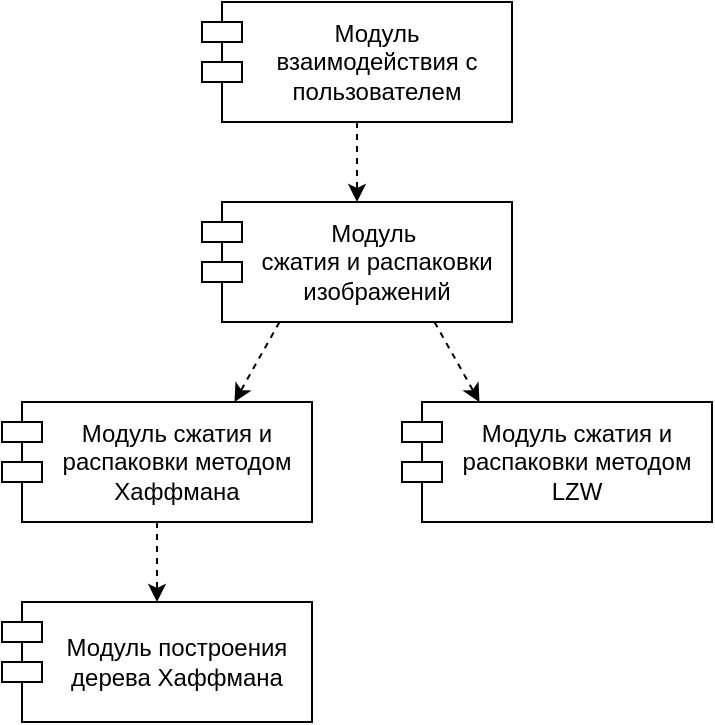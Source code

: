 <mxfile>
    <diagram id="wnSZFvbqJfbgUPwq1TmN" name="Страница 1">
        <mxGraphModel dx="892" dy="689" grid="1" gridSize="10" guides="1" tooltips="1" connect="1" arrows="1" fold="1" page="1" pageScale="1" pageWidth="827" pageHeight="1169" math="0" shadow="0">
            <root>
                <mxCell id="0"/>
                <mxCell id="1" parent="0"/>
                <mxCell id="39" style="edgeStyle=none;html=1;exitX=0.25;exitY=1;exitDx=0;exitDy=0;dashed=1;entryX=0.75;entryY=0;entryDx=0;entryDy=0;" edge="1" parent="1" source="33" target="36">
                    <mxGeometry relative="1" as="geometry"/>
                </mxCell>
                <mxCell id="33" value="&lt;div style=&quot;&quot;&gt;&lt;span style=&quot;background-color: transparent;&quot;&gt;Модуль&amp;nbsp;&lt;/span&gt;&lt;/div&gt;&lt;div style=&quot;&quot;&gt;&lt;span style=&quot;background-color: transparent;&quot;&gt;сжатия и распаковки изображений&lt;/span&gt;&lt;/div&gt;" style="shape=module;align=center;spacingLeft=20;align=center;verticalAlign=middle;whiteSpace=wrap;html=1;" vertex="1" parent="1">
                    <mxGeometry x="130" y="120" width="155" height="60" as="geometry"/>
                </mxCell>
                <mxCell id="38" style="edgeStyle=none;html=1;exitX=0.5;exitY=1;exitDx=0;exitDy=0;dashed=1;" edge="1" parent="1" source="34" target="33">
                    <mxGeometry relative="1" as="geometry"/>
                </mxCell>
                <mxCell id="34" value="&lt;div style=&quot;&quot;&gt;&lt;span style=&quot;background-color: transparent;&quot;&gt;Модуль взаимодействия с пользователем&lt;/span&gt;&lt;/div&gt;" style="shape=module;align=center;spacingLeft=20;align=center;verticalAlign=middle;whiteSpace=wrap;html=1;" vertex="1" parent="1">
                    <mxGeometry x="130" y="20" width="155" height="60" as="geometry"/>
                </mxCell>
                <mxCell id="35" value="&lt;div style=&quot;&quot;&gt;&lt;span style=&quot;background-color: transparent;&quot;&gt;Модуль построения дерева Хаффмана&lt;/span&gt;&lt;/div&gt;" style="shape=module;align=center;spacingLeft=20;align=center;verticalAlign=middle;whiteSpace=wrap;html=1;" vertex="1" parent="1">
                    <mxGeometry x="30" y="320" width="155" height="60" as="geometry"/>
                </mxCell>
                <mxCell id="42" style="edgeStyle=none;html=1;exitX=0.5;exitY=1;exitDx=0;exitDy=0;dashed=1;" edge="1" parent="1" source="36" target="35">
                    <mxGeometry relative="1" as="geometry"/>
                </mxCell>
                <mxCell id="36" value="&lt;div style=&quot;&quot;&gt;&lt;span style=&quot;background-color: transparent;&quot;&gt;Модуль сжатия и распаковки методом Хаффмана&lt;/span&gt;&lt;/div&gt;" style="shape=module;align=center;spacingLeft=20;align=center;verticalAlign=middle;whiteSpace=wrap;html=1;" vertex="1" parent="1">
                    <mxGeometry x="30" y="220" width="155" height="60" as="geometry"/>
                </mxCell>
                <mxCell id="37" value="&lt;div style=&quot;&quot;&gt;&lt;span style=&quot;background-color: transparent;&quot;&gt;Модуль сжатия и распаковки методом LZW&lt;/span&gt;&lt;/div&gt;" style="shape=module;align=center;spacingLeft=20;align=center;verticalAlign=middle;whiteSpace=wrap;html=1;" vertex="1" parent="1">
                    <mxGeometry x="230" y="220" width="155" height="60" as="geometry"/>
                </mxCell>
                <mxCell id="40" style="edgeStyle=none;html=1;exitX=0.75;exitY=1;exitDx=0;exitDy=0;entryX=0.25;entryY=0;entryDx=0;entryDy=0;dashed=1;" edge="1" parent="1" source="33" target="37">
                    <mxGeometry relative="1" as="geometry"/>
                </mxCell>
            </root>
        </mxGraphModel>
    </diagram>
</mxfile>